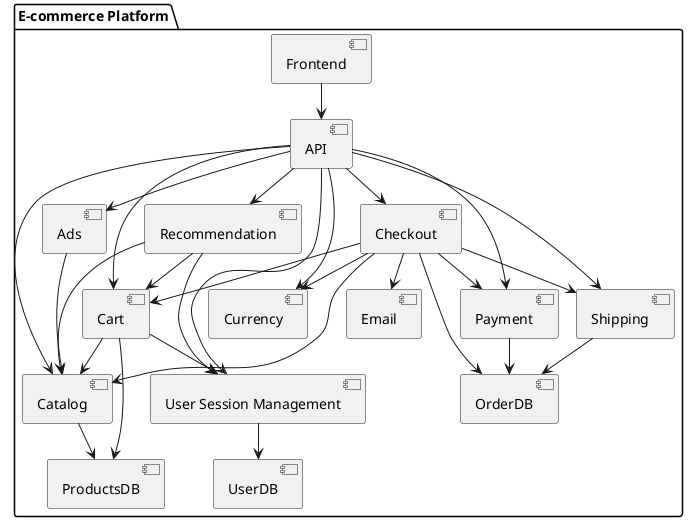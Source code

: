 @startuml
!pragma layout smetana

package "E-commerce Platform" {
  [Frontend] as Frontend
  [API] as API
  [Catalog] as Catalog
  [Cart] as Cart
  [Checkout] as Checkout
  [Payment] as Payment
  [Shipping] as Shipping
  [Currency] as Currency
  [Recommendation] as Recommendation
  [Ads] as Ads
  [Email] as Email
  [User Session Management] as SessionManagement
  [ProductsDB] as ProductsDB
  [OrderDB] as OrderDB
  [UserDB] as UserDB

  Frontend --> API

  API --> Catalog
  API --> Cart
  API --> Checkout
  API --> Recommendation
  API --> Ads
  API --> SessionManagement
  API --> Payment
  API --> Shipping
  API --> Currency

  Cart --> Catalog
  Cart --> ProductsDB
  Cart --> SessionManagement

  Checkout --> Cart
  Checkout --> Payment
  Checkout --> Shipping
  Checkout --> Email
  Checkout --> OrderDB
  Checkout --> Catalog
  Checkout --> Currency

  Payment --> OrderDB

  Shipping --> OrderDB

  Recommendation --> Cart
  Recommendation --> Catalog
  Recommendation --> SessionManagement

  Ads --> Catalog

  Catalog --> ProductsDB
  SessionManagement --> UserDB
}
@enduml
